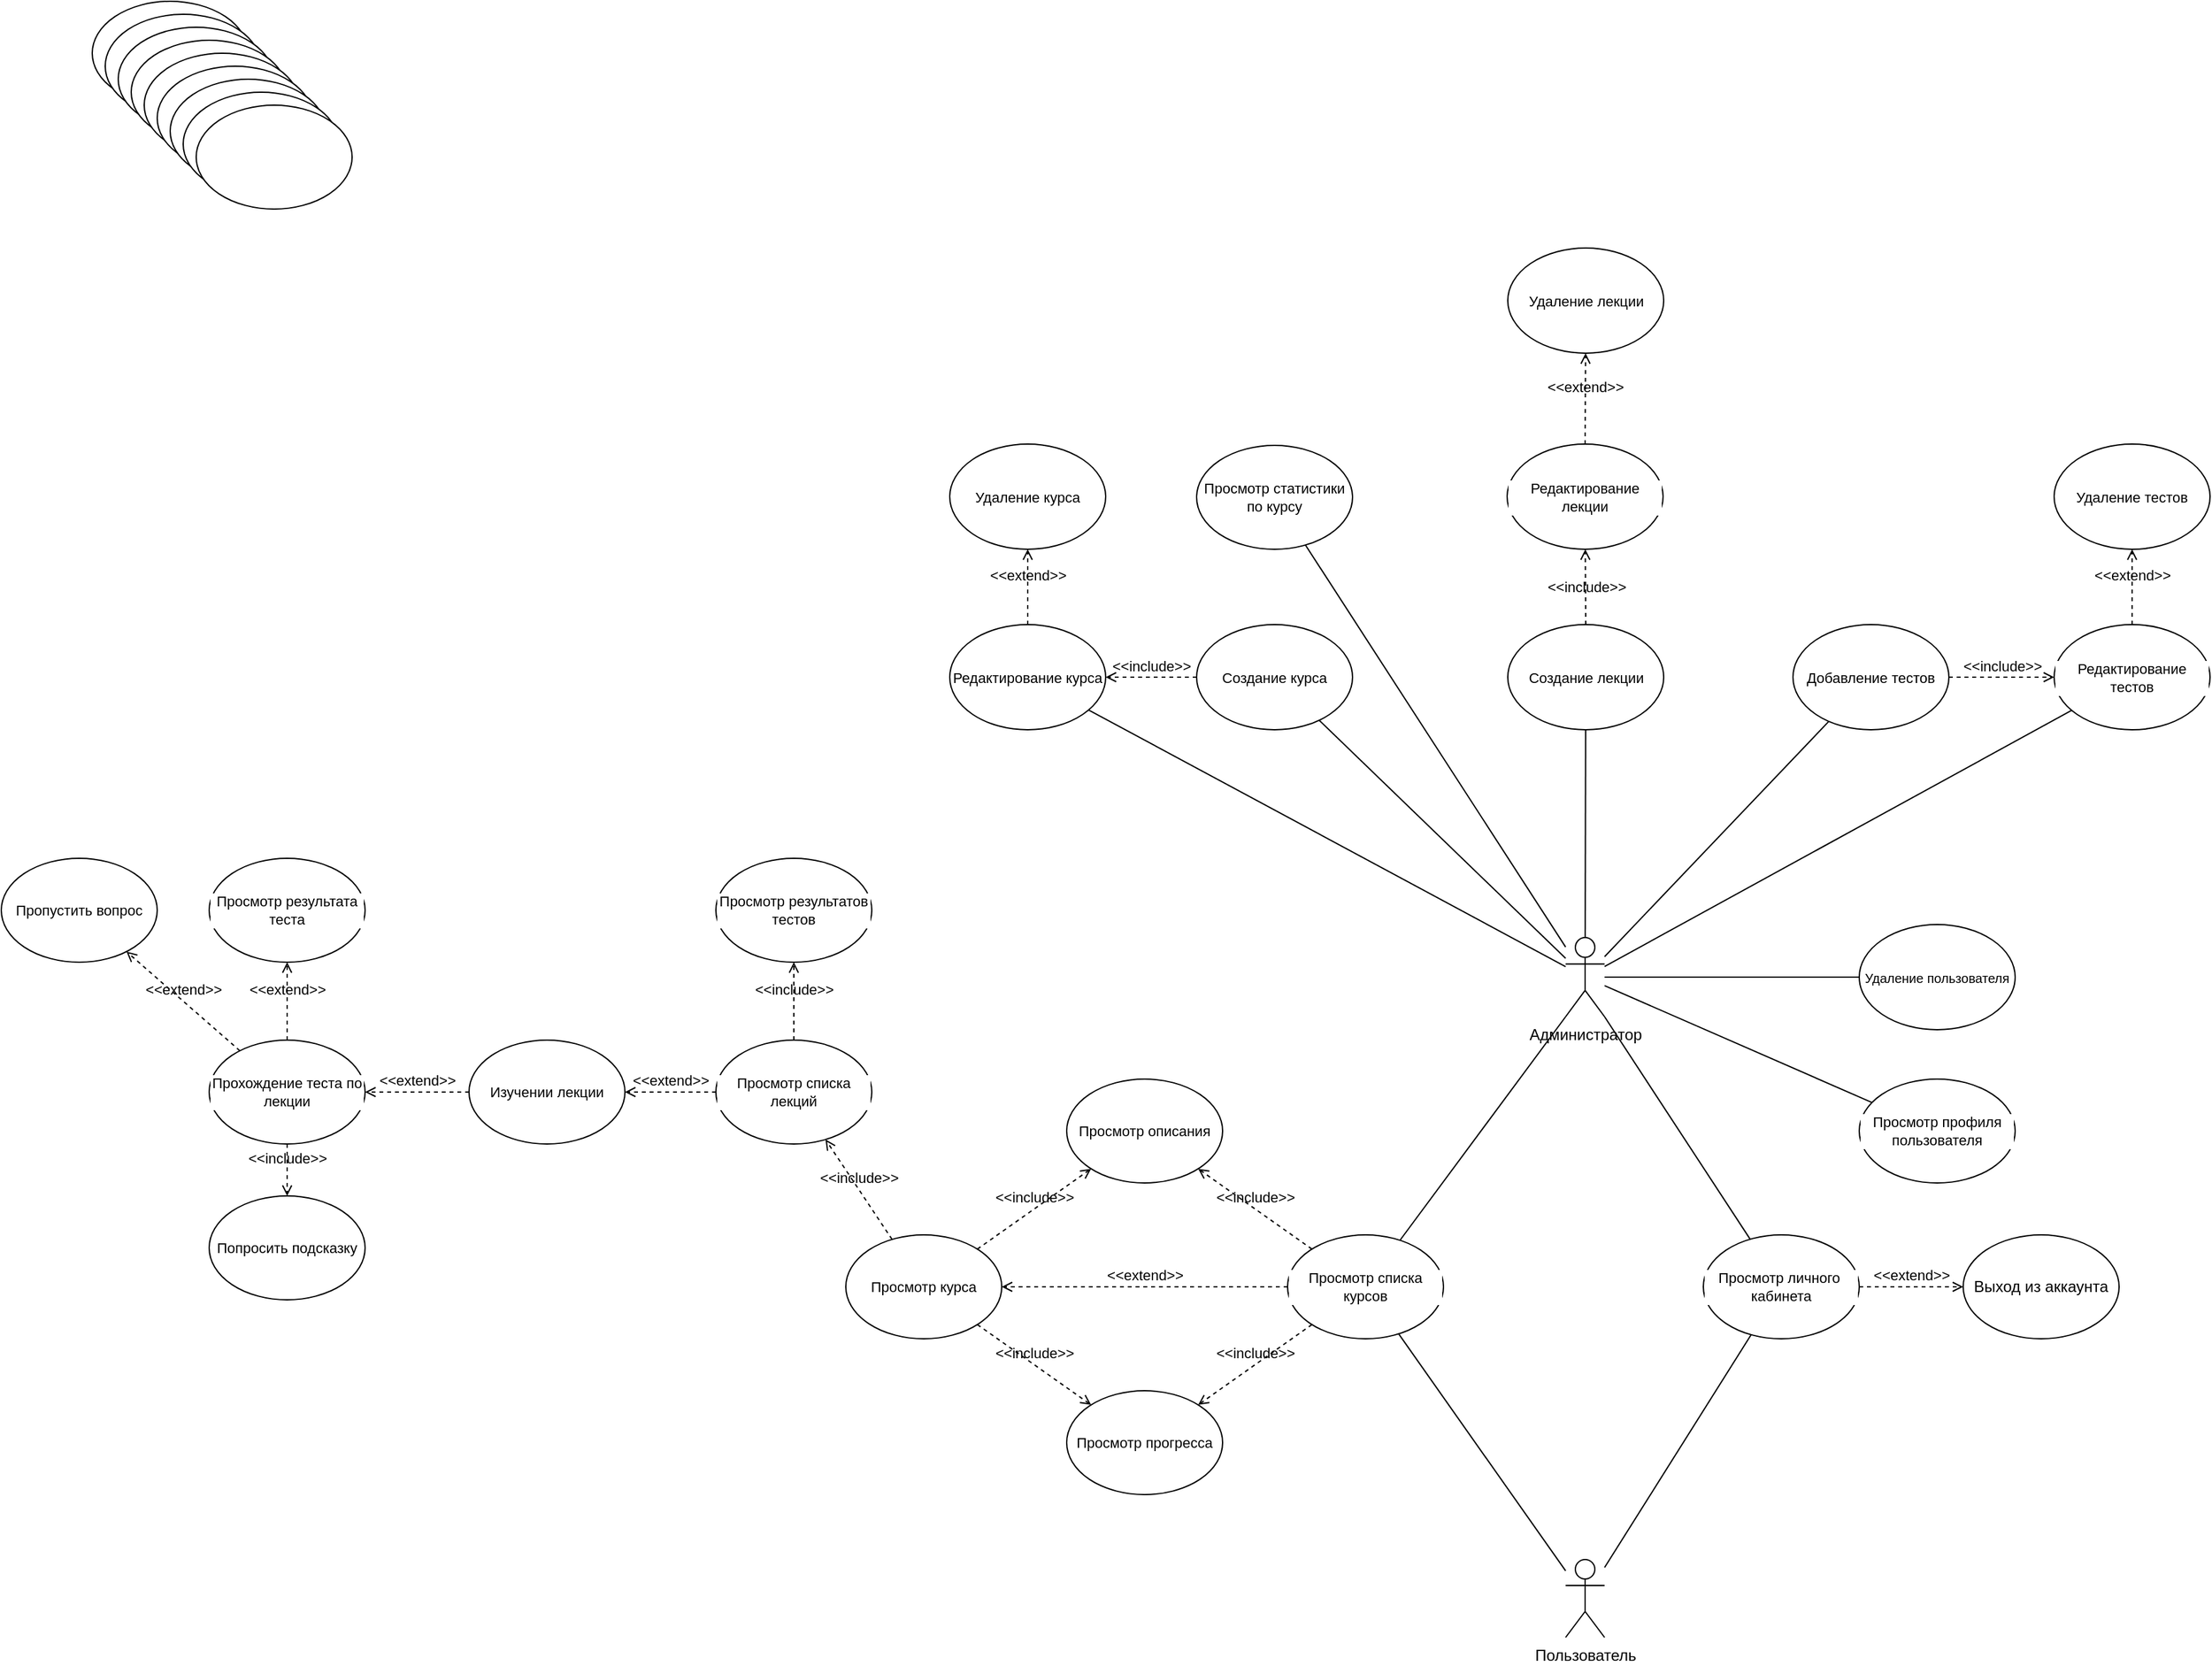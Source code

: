 <mxfile version="23.1.5" type="device">
  <diagram name="Страница — 1" id="oo3S-sgpGOCewUvXiICc">
    <mxGraphModel dx="2395" dy="1503" grid="1" gridSize="10" guides="1" tooltips="1" connect="1" arrows="1" fold="1" page="0" pageScale="1" pageWidth="827" pageHeight="1169" math="0" shadow="0">
      <root>
        <mxCell id="0" />
        <mxCell id="1" parent="0" />
        <mxCell id="9d_VNe_IfC9V1MOEfFam-3" value="&amp;lt;&amp;lt;include&amp;gt;&amp;gt;" style="html=1;verticalAlign=bottom;labelBackgroundColor=none;endArrow=open;endFill=0;dashed=1;rounded=0;" edge="1" parent="1" source="9d_VNe_IfC9V1MOEfFam-40" target="9d_VNe_IfC9V1MOEfFam-38">
          <mxGeometry width="160" relative="1" as="geometry">
            <mxPoint x="-90" y="720" as="sourcePoint" />
            <mxPoint x="70" y="720" as="targetPoint" />
          </mxGeometry>
        </mxCell>
        <mxCell id="9d_VNe_IfC9V1MOEfFam-16" style="edgeStyle=none;rounded=0;orthogonalLoop=1;jettySize=auto;html=1;strokeColor=default;align=center;verticalAlign=middle;fontFamily=Helvetica;fontSize=11;fontColor=default;labelBackgroundColor=default;endArrow=none;endFill=0;" edge="1" parent="1" source="9d_VNe_IfC9V1MOEfFam-12" target="9d_VNe_IfC9V1MOEfFam-31">
          <mxGeometry relative="1" as="geometry">
            <mxPoint x="248.524" y="407.35" as="targetPoint" />
          </mxGeometry>
        </mxCell>
        <mxCell id="9d_VNe_IfC9V1MOEfFam-43" style="edgeStyle=none;rounded=0;orthogonalLoop=1;jettySize=auto;html=1;strokeColor=default;align=center;verticalAlign=middle;fontFamily=Helvetica;fontSize=11;fontColor=default;labelBackgroundColor=default;endArrow=none;endFill=0;" edge="1" parent="1" source="9d_VNe_IfC9V1MOEfFam-12" target="9d_VNe_IfC9V1MOEfFam-41">
          <mxGeometry relative="1" as="geometry" />
        </mxCell>
        <mxCell id="9d_VNe_IfC9V1MOEfFam-12" value="Пользователь" style="shape=umlActor;verticalLabelPosition=bottom;verticalAlign=top;html=1;outlineConnect=0;" vertex="1" parent="1">
          <mxGeometry x="144" y="570" width="30" height="60" as="geometry" />
        </mxCell>
        <mxCell id="9d_VNe_IfC9V1MOEfFam-17" style="edgeStyle=none;rounded=0;orthogonalLoop=1;jettySize=auto;html=1;strokeColor=default;align=center;verticalAlign=middle;fontFamily=Helvetica;fontSize=11;fontColor=default;labelBackgroundColor=default;endArrow=none;endFill=0;exitX=1;exitY=1;exitDx=0;exitDy=0;exitPerimeter=0;" edge="1" parent="1" source="9d_VNe_IfC9V1MOEfFam-14" target="9d_VNe_IfC9V1MOEfFam-31">
          <mxGeometry relative="1" as="geometry">
            <mxPoint x="150" y="130" as="sourcePoint" />
            <mxPoint x="251.845" y="331.875" as="targetPoint" />
          </mxGeometry>
        </mxCell>
        <mxCell id="9d_VNe_IfC9V1MOEfFam-42" style="edgeStyle=none;rounded=0;orthogonalLoop=1;jettySize=auto;html=1;strokeColor=default;align=center;verticalAlign=middle;fontFamily=Helvetica;fontSize=11;fontColor=default;labelBackgroundColor=default;endArrow=none;endFill=0;exitX=0;exitY=1;exitDx=0;exitDy=0;exitPerimeter=0;" edge="1" parent="1" source="9d_VNe_IfC9V1MOEfFam-14" target="9d_VNe_IfC9V1MOEfFam-41">
          <mxGeometry relative="1" as="geometry" />
        </mxCell>
        <mxCell id="9d_VNe_IfC9V1MOEfFam-76" style="edgeStyle=none;rounded=0;orthogonalLoop=1;jettySize=auto;html=1;strokeColor=default;align=center;verticalAlign=middle;fontFamily=Helvetica;fontSize=11;fontColor=default;labelBackgroundColor=default;endArrow=none;endFill=0;" edge="1" parent="1" source="9d_VNe_IfC9V1MOEfFam-14" target="9d_VNe_IfC9V1MOEfFam-29">
          <mxGeometry relative="1" as="geometry" />
        </mxCell>
        <mxCell id="9d_VNe_IfC9V1MOEfFam-77" style="edgeStyle=none;rounded=0;orthogonalLoop=1;jettySize=auto;html=1;strokeColor=default;align=center;verticalAlign=middle;fontFamily=Helvetica;fontSize=11;fontColor=default;labelBackgroundColor=default;endArrow=none;endFill=0;" edge="1" parent="1" source="9d_VNe_IfC9V1MOEfFam-14" target="9d_VNe_IfC9V1MOEfFam-28">
          <mxGeometry relative="1" as="geometry" />
        </mxCell>
        <mxCell id="9d_VNe_IfC9V1MOEfFam-81" style="edgeStyle=none;rounded=0;orthogonalLoop=1;jettySize=auto;html=1;strokeColor=default;align=center;verticalAlign=middle;fontFamily=Helvetica;fontSize=11;fontColor=default;labelBackgroundColor=default;endArrow=none;endFill=0;" edge="1" parent="1" source="9d_VNe_IfC9V1MOEfFam-14" target="9d_VNe_IfC9V1MOEfFam-23">
          <mxGeometry relative="1" as="geometry" />
        </mxCell>
        <mxCell id="9d_VNe_IfC9V1MOEfFam-83" style="edgeStyle=none;rounded=0;orthogonalLoop=1;jettySize=auto;html=1;strokeColor=default;align=center;verticalAlign=middle;fontFamily=Helvetica;fontSize=11;fontColor=default;labelBackgroundColor=default;endArrow=none;endFill=0;" edge="1" parent="1" source="9d_VNe_IfC9V1MOEfFam-14" target="9d_VNe_IfC9V1MOEfFam-22">
          <mxGeometry relative="1" as="geometry" />
        </mxCell>
        <mxCell id="9d_VNe_IfC9V1MOEfFam-85" style="edgeStyle=none;rounded=0;orthogonalLoop=1;jettySize=auto;html=1;strokeColor=default;align=center;verticalAlign=middle;fontFamily=Helvetica;fontSize=11;fontColor=default;labelBackgroundColor=default;endArrow=none;endFill=0;" edge="1" parent="1" source="9d_VNe_IfC9V1MOEfFam-14" target="9d_VNe_IfC9V1MOEfFam-26">
          <mxGeometry relative="1" as="geometry" />
        </mxCell>
        <mxCell id="9d_VNe_IfC9V1MOEfFam-98" style="edgeStyle=none;rounded=0;orthogonalLoop=1;jettySize=auto;html=1;strokeColor=default;align=center;verticalAlign=middle;fontFamily=Helvetica;fontSize=11;fontColor=default;labelBackgroundColor=default;endArrow=none;endFill=0;" edge="1" parent="1" source="9d_VNe_IfC9V1MOEfFam-14" target="9d_VNe_IfC9V1MOEfFam-97">
          <mxGeometry relative="1" as="geometry" />
        </mxCell>
        <mxCell id="9d_VNe_IfC9V1MOEfFam-14" value="Администратор" style="shape=umlActor;verticalLabelPosition=bottom;verticalAlign=top;html=1;outlineConnect=0;" vertex="1" parent="1">
          <mxGeometry x="144" y="91" width="30" height="61" as="geometry" />
        </mxCell>
        <mxCell id="9d_VNe_IfC9V1MOEfFam-18" value="Выход из аккаунта" style="ellipse;whiteSpace=wrap;html=1;" vertex="1" parent="1">
          <mxGeometry x="450" y="320" width="120" height="80" as="geometry" />
        </mxCell>
        <mxCell id="9d_VNe_IfC9V1MOEfFam-19" value="&amp;lt;&amp;lt;extend&amp;gt;&amp;gt;" style="html=1;verticalAlign=bottom;labelBackgroundColor=none;endArrow=open;endFill=0;dashed=1;rounded=0;" edge="1" parent="1" source="9d_VNe_IfC9V1MOEfFam-31" target="9d_VNe_IfC9V1MOEfFam-18">
          <mxGeometry width="160" relative="1" as="geometry">
            <mxPoint x="301.889" y="403.883" as="sourcePoint" />
            <mxPoint x="80" y="790" as="targetPoint" />
          </mxGeometry>
        </mxCell>
        <mxCell id="9d_VNe_IfC9V1MOEfFam-20" value="" style="ellipse;whiteSpace=wrap;html=1;fontFamily=Helvetica;fontSize=11;fontColor=default;labelBackgroundColor=default;" vertex="1" parent="1">
          <mxGeometry x="-990" y="-630" width="120" height="80" as="geometry" />
        </mxCell>
        <mxCell id="9d_VNe_IfC9V1MOEfFam-21" value="Удаление тестов" style="ellipse;whiteSpace=wrap;html=1;fontFamily=Helvetica;fontSize=11;fontColor=default;labelBackgroundColor=default;" vertex="1" parent="1">
          <mxGeometry x="520" y="-289" width="120" height="81" as="geometry" />
        </mxCell>
        <mxCell id="9d_VNe_IfC9V1MOEfFam-22" value="Редактирование тестов" style="ellipse;whiteSpace=wrap;html=1;fontFamily=Helvetica;fontSize=11;fontColor=default;labelBackgroundColor=default;" vertex="1" parent="1">
          <mxGeometry x="520" y="-150" width="120" height="81" as="geometry" />
        </mxCell>
        <mxCell id="9d_VNe_IfC9V1MOEfFam-23" value="Добавление тестов" style="ellipse;whiteSpace=wrap;html=1;fontFamily=Helvetica;fontSize=11;fontColor=default;labelBackgroundColor=default;" vertex="1" parent="1">
          <mxGeometry x="319" y="-150" width="120" height="81" as="geometry" />
        </mxCell>
        <mxCell id="9d_VNe_IfC9V1MOEfFam-24" value="Редактирование лекции" style="ellipse;whiteSpace=wrap;html=1;fontFamily=Helvetica;fontSize=11;fontColor=default;labelBackgroundColor=default;" vertex="1" parent="1">
          <mxGeometry x="99" y="-289" width="120" height="81" as="geometry" />
        </mxCell>
        <mxCell id="9d_VNe_IfC9V1MOEfFam-25" value="Удаление лекции" style="ellipse;whiteSpace=wrap;html=1;fontFamily=Helvetica;fontSize=11;fontColor=default;labelBackgroundColor=default;" vertex="1" parent="1">
          <mxGeometry x="99.5" y="-440" width="120" height="81" as="geometry" />
        </mxCell>
        <mxCell id="9d_VNe_IfC9V1MOEfFam-26" value="Создание лекции" style="ellipse;whiteSpace=wrap;html=1;fontFamily=Helvetica;fontSize=11;fontColor=default;labelBackgroundColor=default;" vertex="1" parent="1">
          <mxGeometry x="99.5" y="-150" width="120" height="81" as="geometry" />
        </mxCell>
        <mxCell id="9d_VNe_IfC9V1MOEfFam-27" value="Удаление курса" style="ellipse;whiteSpace=wrap;html=1;fontFamily=Helvetica;fontSize=11;fontColor=default;labelBackgroundColor=default;" vertex="1" parent="1">
          <mxGeometry x="-330" y="-289" width="120" height="81" as="geometry" />
        </mxCell>
        <mxCell id="9d_VNe_IfC9V1MOEfFam-28" value="Редактирование курса" style="ellipse;whiteSpace=wrap;html=1;fontFamily=Helvetica;fontSize=11;fontColor=default;labelBackgroundColor=default;" vertex="1" parent="1">
          <mxGeometry x="-330" y="-150" width="120" height="81" as="geometry" />
        </mxCell>
        <mxCell id="9d_VNe_IfC9V1MOEfFam-29" value="Создание курса" style="ellipse;whiteSpace=wrap;html=1;fontFamily=Helvetica;fontSize=11;fontColor=default;labelBackgroundColor=default;" vertex="1" parent="1">
          <mxGeometry x="-140" y="-150" width="120" height="81" as="geometry" />
        </mxCell>
        <mxCell id="9d_VNe_IfC9V1MOEfFam-30" value="Пропустить вопрос" style="ellipse;whiteSpace=wrap;html=1;fontFamily=Helvetica;fontSize=11;fontColor=default;labelBackgroundColor=default;" vertex="1" parent="1">
          <mxGeometry x="-1060" y="30" width="120" height="80" as="geometry" />
        </mxCell>
        <mxCell id="9d_VNe_IfC9V1MOEfFam-31" value="Просмотр личного&amp;nbsp; кабинета" style="ellipse;whiteSpace=wrap;html=1;fontFamily=Helvetica;fontSize=11;fontColor=default;labelBackgroundColor=default;" vertex="1" parent="1">
          <mxGeometry x="250" y="320" width="120" height="80" as="geometry" />
        </mxCell>
        <mxCell id="9d_VNe_IfC9V1MOEfFam-32" value="Просмотр результата теста" style="ellipse;whiteSpace=wrap;html=1;fontFamily=Helvetica;fontSize=11;fontColor=default;labelBackgroundColor=default;" vertex="1" parent="1">
          <mxGeometry x="-900" y="30" width="120" height="80" as="geometry" />
        </mxCell>
        <mxCell id="9d_VNe_IfC9V1MOEfFam-33" value="Попросить подсказку" style="ellipse;whiteSpace=wrap;html=1;fontFamily=Helvetica;fontSize=11;fontColor=default;labelBackgroundColor=default;" vertex="1" parent="1">
          <mxGeometry x="-900" y="290" width="120" height="80" as="geometry" />
        </mxCell>
        <mxCell id="9d_VNe_IfC9V1MOEfFam-34" value="Просмотр результатов тестов" style="ellipse;whiteSpace=wrap;html=1;fontFamily=Helvetica;fontSize=11;fontColor=default;labelBackgroundColor=default;" vertex="1" parent="1">
          <mxGeometry x="-510" y="30" width="120" height="80" as="geometry" />
        </mxCell>
        <mxCell id="9d_VNe_IfC9V1MOEfFam-35" value="Прохождение теста по лекции" style="ellipse;whiteSpace=wrap;html=1;fontFamily=Helvetica;fontSize=11;fontColor=default;labelBackgroundColor=default;" vertex="1" parent="1">
          <mxGeometry x="-900" y="170" width="120" height="80" as="geometry" />
        </mxCell>
        <mxCell id="9d_VNe_IfC9V1MOEfFam-36" value="Просмотр прогресса" style="ellipse;whiteSpace=wrap;html=1;fontFamily=Helvetica;fontSize=11;fontColor=default;labelBackgroundColor=default;" vertex="1" parent="1">
          <mxGeometry x="-240" y="440" width="120" height="80" as="geometry" />
        </mxCell>
        <mxCell id="9d_VNe_IfC9V1MOEfFam-37" value="Просмотр описания" style="ellipse;whiteSpace=wrap;html=1;fontFamily=Helvetica;fontSize=11;fontColor=default;labelBackgroundColor=default;" vertex="1" parent="1">
          <mxGeometry x="-240" y="200" width="120" height="80" as="geometry" />
        </mxCell>
        <mxCell id="9d_VNe_IfC9V1MOEfFam-38" value="Просмотр списка лекций" style="ellipse;whiteSpace=wrap;html=1;fontFamily=Helvetica;fontSize=11;fontColor=default;labelBackgroundColor=default;" vertex="1" parent="1">
          <mxGeometry x="-510" y="170" width="120" height="80" as="geometry" />
        </mxCell>
        <mxCell id="9d_VNe_IfC9V1MOEfFam-39" value="Изучении лекции" style="ellipse;whiteSpace=wrap;html=1;fontFamily=Helvetica;fontSize=11;fontColor=default;labelBackgroundColor=default;" vertex="1" parent="1">
          <mxGeometry x="-700" y="170" width="120" height="80" as="geometry" />
        </mxCell>
        <mxCell id="9d_VNe_IfC9V1MOEfFam-40" value="Просмотр курса" style="ellipse;whiteSpace=wrap;html=1;fontFamily=Helvetica;fontSize=11;fontColor=default;labelBackgroundColor=default;" vertex="1" parent="1">
          <mxGeometry x="-410" y="320" width="120" height="80" as="geometry" />
        </mxCell>
        <mxCell id="9d_VNe_IfC9V1MOEfFam-41" value="Просмотр списка курсов" style="ellipse;whiteSpace=wrap;html=1;fontFamily=Helvetica;fontSize=11;fontColor=default;labelBackgroundColor=default;" vertex="1" parent="1">
          <mxGeometry x="-70" y="320" width="120" height="80" as="geometry" />
        </mxCell>
        <mxCell id="9d_VNe_IfC9V1MOEfFam-46" value="&amp;lt;&amp;lt;extend&amp;gt;&amp;gt;" style="html=1;verticalAlign=bottom;labelBackgroundColor=none;endArrow=open;endFill=0;dashed=1;rounded=0;strokeColor=default;align=center;fontFamily=Helvetica;fontSize=11;fontColor=default;entryX=1;entryY=0.5;entryDx=0;entryDy=0;" edge="1" parent="1" source="9d_VNe_IfC9V1MOEfFam-41" target="9d_VNe_IfC9V1MOEfFam-40">
          <mxGeometry width="160" relative="1" as="geometry">
            <mxPoint x="-350" y="410" as="sourcePoint" />
            <mxPoint x="-190" y="410" as="targetPoint" />
          </mxGeometry>
        </mxCell>
        <mxCell id="9d_VNe_IfC9V1MOEfFam-48" value="&amp;lt;&amp;lt;extend&amp;gt;&amp;gt;" style="html=1;verticalAlign=bottom;labelBackgroundColor=none;endArrow=open;endFill=0;dashed=1;rounded=0;strokeColor=default;align=center;fontFamily=Helvetica;fontSize=11;fontColor=default;" edge="1" parent="1" source="9d_VNe_IfC9V1MOEfFam-38" target="9d_VNe_IfC9V1MOEfFam-39">
          <mxGeometry width="160" relative="1" as="geometry">
            <mxPoint x="-150" y="50" as="sourcePoint" />
            <mxPoint x="-320" y="50" as="targetPoint" />
          </mxGeometry>
        </mxCell>
        <mxCell id="9d_VNe_IfC9V1MOEfFam-52" value="&amp;lt;&amp;lt;extend&amp;gt;&amp;gt;" style="html=1;verticalAlign=bottom;labelBackgroundColor=none;endArrow=open;endFill=0;dashed=1;rounded=0;strokeColor=default;align=center;fontFamily=Helvetica;fontSize=11;fontColor=default;" edge="1" parent="1" source="9d_VNe_IfC9V1MOEfFam-39" target="9d_VNe_IfC9V1MOEfFam-35">
          <mxGeometry width="160" relative="1" as="geometry">
            <mxPoint x="-280" y="510" as="sourcePoint" />
            <mxPoint x="-120" y="510" as="targetPoint" />
          </mxGeometry>
        </mxCell>
        <mxCell id="9d_VNe_IfC9V1MOEfFam-53" value="&amp;lt;&amp;lt;include&amp;gt;&amp;gt;" style="html=1;verticalAlign=bottom;labelBackgroundColor=none;endArrow=open;endFill=0;dashed=1;rounded=0;strokeColor=default;align=center;fontFamily=Helvetica;fontSize=11;fontColor=default;" edge="1" parent="1" source="9d_VNe_IfC9V1MOEfFam-41" target="9d_VNe_IfC9V1MOEfFam-37">
          <mxGeometry width="160" relative="1" as="geometry">
            <mxPoint x="-350" y="760" as="sourcePoint" />
            <mxPoint x="-190" y="760" as="targetPoint" />
          </mxGeometry>
        </mxCell>
        <mxCell id="9d_VNe_IfC9V1MOEfFam-54" value="&amp;lt;&amp;lt;include&amp;gt;&amp;gt;" style="html=1;verticalAlign=bottom;labelBackgroundColor=none;endArrow=open;endFill=0;dashed=1;rounded=0;strokeColor=default;align=center;fontFamily=Helvetica;fontSize=11;fontColor=default;" edge="1" parent="1" source="9d_VNe_IfC9V1MOEfFam-41" target="9d_VNe_IfC9V1MOEfFam-36">
          <mxGeometry width="160" relative="1" as="geometry">
            <mxPoint x="-213" y="399" as="sourcePoint" />
            <mxPoint x="-237" y="471" as="targetPoint" />
          </mxGeometry>
        </mxCell>
        <mxCell id="9d_VNe_IfC9V1MOEfFam-55" value="&amp;lt;&amp;lt;include&amp;gt;&amp;gt;" style="html=1;verticalAlign=bottom;labelBackgroundColor=none;endArrow=open;endFill=0;dashed=1;rounded=0;strokeColor=default;align=center;fontFamily=Helvetica;fontSize=11;fontColor=default;" edge="1" parent="1" source="9d_VNe_IfC9V1MOEfFam-40" target="9d_VNe_IfC9V1MOEfFam-36">
          <mxGeometry width="160" relative="1" as="geometry">
            <mxPoint x="-243" y="388" as="sourcePoint" />
            <mxPoint x="-357" y="462" as="targetPoint" />
          </mxGeometry>
        </mxCell>
        <mxCell id="9d_VNe_IfC9V1MOEfFam-59" value="&amp;lt;&amp;lt;include&amp;gt;&amp;gt;" style="html=1;verticalAlign=bottom;labelBackgroundColor=none;endArrow=open;endFill=0;dashed=1;rounded=0;strokeColor=default;align=center;fontFamily=Helvetica;fontSize=11;fontColor=default;" edge="1" parent="1" source="9d_VNe_IfC9V1MOEfFam-40" target="9d_VNe_IfC9V1MOEfFam-37">
          <mxGeometry width="160" relative="1" as="geometry">
            <mxPoint x="-370" y="690" as="sourcePoint" />
            <mxPoint x="-210" y="690" as="targetPoint" />
          </mxGeometry>
        </mxCell>
        <mxCell id="9d_VNe_IfC9V1MOEfFam-65" value="&amp;lt;&amp;lt;include&amp;gt;&amp;gt;" style="html=1;verticalAlign=bottom;labelBackgroundColor=none;endArrow=open;endFill=0;dashed=1;rounded=0;strokeColor=default;align=center;fontFamily=Helvetica;fontSize=11;fontColor=default;" edge="1" parent="1" source="9d_VNe_IfC9V1MOEfFam-38" target="9d_VNe_IfC9V1MOEfFam-34">
          <mxGeometry x="-0.003" width="160" relative="1" as="geometry">
            <mxPoint x="-620" y="310" as="sourcePoint" />
            <mxPoint x="-460" y="310" as="targetPoint" />
            <mxPoint as="offset" />
          </mxGeometry>
        </mxCell>
        <mxCell id="9d_VNe_IfC9V1MOEfFam-66" value="&amp;lt;&amp;lt;extend&amp;gt;&amp;gt;" style="html=1;verticalAlign=bottom;labelBackgroundColor=none;endArrow=open;endFill=0;dashed=1;rounded=0;strokeColor=default;align=center;fontFamily=Helvetica;fontSize=11;fontColor=default;" edge="1" parent="1" source="9d_VNe_IfC9V1MOEfFam-35" target="9d_VNe_IfC9V1MOEfFam-32">
          <mxGeometry width="160" relative="1" as="geometry">
            <mxPoint x="-860" y="360" as="sourcePoint" />
            <mxPoint x="-700" y="360" as="targetPoint" />
          </mxGeometry>
        </mxCell>
        <mxCell id="9d_VNe_IfC9V1MOEfFam-67" value="&amp;lt;&amp;lt;include&amp;gt;&amp;gt;" style="html=1;verticalAlign=bottom;labelBackgroundColor=none;endArrow=open;endFill=0;dashed=1;rounded=0;strokeColor=default;align=center;fontFamily=Helvetica;fontSize=11;fontColor=default;" edge="1" parent="1" source="9d_VNe_IfC9V1MOEfFam-35" target="9d_VNe_IfC9V1MOEfFam-33">
          <mxGeometry width="160" relative="1" as="geometry">
            <mxPoint x="-1180" y="400" as="sourcePoint" />
            <mxPoint x="-1020" y="400" as="targetPoint" />
          </mxGeometry>
        </mxCell>
        <mxCell id="9d_VNe_IfC9V1MOEfFam-68" value="&amp;lt;&amp;lt;extend&amp;gt;&amp;gt;" style="html=1;verticalAlign=bottom;labelBackgroundColor=none;endArrow=open;endFill=0;dashed=1;rounded=0;strokeColor=default;align=center;fontFamily=Helvetica;fontSize=11;fontColor=default;" edge="1" parent="1" source="9d_VNe_IfC9V1MOEfFam-35" target="9d_VNe_IfC9V1MOEfFam-30">
          <mxGeometry width="160" relative="1" as="geometry">
            <mxPoint x="-1160" y="400" as="sourcePoint" />
            <mxPoint x="-1000" y="400" as="targetPoint" />
          </mxGeometry>
        </mxCell>
        <mxCell id="9d_VNe_IfC9V1MOEfFam-78" value="&amp;lt;&amp;lt;include&amp;gt;&amp;gt;" style="html=1;verticalAlign=bottom;labelBackgroundColor=none;endArrow=open;endFill=0;dashed=1;rounded=0;strokeColor=default;align=center;fontFamily=Helvetica;fontSize=11;fontColor=default;" edge="1" parent="1" source="9d_VNe_IfC9V1MOEfFam-29" target="9d_VNe_IfC9V1MOEfFam-28">
          <mxGeometry width="160" relative="1" as="geometry">
            <mxPoint x="-361" y="20" as="sourcePoint" />
            <mxPoint x="-201" y="20" as="targetPoint" />
          </mxGeometry>
        </mxCell>
        <mxCell id="9d_VNe_IfC9V1MOEfFam-86" value="&amp;lt;&amp;lt;include&amp;gt;&amp;gt;" style="html=1;verticalAlign=bottom;labelBackgroundColor=none;endArrow=open;endFill=0;dashed=1;rounded=0;strokeColor=default;align=center;fontFamily=Helvetica;fontSize=11;fontColor=default;" edge="1" parent="1" source="9d_VNe_IfC9V1MOEfFam-23" target="9d_VNe_IfC9V1MOEfFam-22">
          <mxGeometry width="160" relative="1" as="geometry">
            <mxPoint x="179" y="72" as="sourcePoint" />
            <mxPoint x="339" y="72" as="targetPoint" />
          </mxGeometry>
        </mxCell>
        <mxCell id="9d_VNe_IfC9V1MOEfFam-87" value="&amp;lt;&amp;lt;include&amp;gt;&amp;gt;" style="html=1;verticalAlign=bottom;labelBackgroundColor=none;endArrow=open;endFill=0;dashed=1;rounded=0;strokeColor=default;align=center;fontFamily=Helvetica;fontSize=11;fontColor=default;" edge="1" parent="1" source="9d_VNe_IfC9V1MOEfFam-26" target="9d_VNe_IfC9V1MOEfFam-24">
          <mxGeometry x="-0.322" y="-1" width="160" relative="1" as="geometry">
            <mxPoint x="388.5" y="312" as="sourcePoint" />
            <mxPoint x="548.5" y="312" as="targetPoint" />
            <mxPoint as="offset" />
          </mxGeometry>
        </mxCell>
        <mxCell id="9d_VNe_IfC9V1MOEfFam-88" value="" style="ellipse;whiteSpace=wrap;html=1;fontFamily=Helvetica;fontSize=11;fontColor=default;labelBackgroundColor=default;" vertex="1" parent="1">
          <mxGeometry x="-980" y="-620" width="120" height="80" as="geometry" />
        </mxCell>
        <mxCell id="9d_VNe_IfC9V1MOEfFam-89" value="" style="ellipse;whiteSpace=wrap;html=1;fontFamily=Helvetica;fontSize=11;fontColor=default;labelBackgroundColor=default;" vertex="1" parent="1">
          <mxGeometry x="-970" y="-610" width="120" height="80" as="geometry" />
        </mxCell>
        <mxCell id="9d_VNe_IfC9V1MOEfFam-90" value="" style="ellipse;whiteSpace=wrap;html=1;fontFamily=Helvetica;fontSize=11;fontColor=default;labelBackgroundColor=default;" vertex="1" parent="1">
          <mxGeometry x="-960" y="-600" width="120" height="80" as="geometry" />
        </mxCell>
        <mxCell id="9d_VNe_IfC9V1MOEfFam-91" value="" style="ellipse;whiteSpace=wrap;html=1;fontFamily=Helvetica;fontSize=11;fontColor=default;labelBackgroundColor=default;" vertex="1" parent="1">
          <mxGeometry x="-950" y="-590" width="120" height="80" as="geometry" />
        </mxCell>
        <mxCell id="9d_VNe_IfC9V1MOEfFam-92" value="" style="ellipse;whiteSpace=wrap;html=1;fontFamily=Helvetica;fontSize=11;fontColor=default;labelBackgroundColor=default;" vertex="1" parent="1">
          <mxGeometry x="-940" y="-580" width="120" height="80" as="geometry" />
        </mxCell>
        <mxCell id="9d_VNe_IfC9V1MOEfFam-93" value="" style="ellipse;whiteSpace=wrap;html=1;fontFamily=Helvetica;fontSize=11;fontColor=default;labelBackgroundColor=default;" vertex="1" parent="1">
          <mxGeometry x="-930" y="-570" width="120" height="80" as="geometry" />
        </mxCell>
        <mxCell id="9d_VNe_IfC9V1MOEfFam-94" value="" style="ellipse;whiteSpace=wrap;html=1;fontFamily=Helvetica;fontSize=11;fontColor=default;labelBackgroundColor=default;" vertex="1" parent="1">
          <mxGeometry x="-920" y="-560" width="120" height="80" as="geometry" />
        </mxCell>
        <mxCell id="9d_VNe_IfC9V1MOEfFam-95" value="" style="ellipse;whiteSpace=wrap;html=1;fontFamily=Helvetica;fontSize=11;fontColor=default;labelBackgroundColor=default;" vertex="1" parent="1">
          <mxGeometry x="-910" y="-550" width="120" height="80" as="geometry" />
        </mxCell>
        <mxCell id="9d_VNe_IfC9V1MOEfFam-96" value="Просмотр статистики&lt;br&gt;по курсу" style="ellipse;whiteSpace=wrap;html=1;fontFamily=Helvetica;fontSize=11;fontColor=default;labelBackgroundColor=default;" vertex="1" parent="1">
          <mxGeometry x="-140" y="-288" width="120" height="80" as="geometry" />
        </mxCell>
        <mxCell id="9d_VNe_IfC9V1MOEfFam-97" value="&lt;font style=&quot;font-size: 10px;&quot;&gt;Удаление пользователя&lt;/font&gt;" style="ellipse;whiteSpace=wrap;html=1;fontFamily=Helvetica;fontSize=11;fontColor=default;labelBackgroundColor=default;" vertex="1" parent="1">
          <mxGeometry x="370" y="81" width="120" height="81" as="geometry" />
        </mxCell>
        <mxCell id="9d_VNe_IfC9V1MOEfFam-100" value="&amp;lt;&amp;lt;extend&amp;gt;&amp;gt;" style="html=1;verticalAlign=bottom;labelBackgroundColor=none;endArrow=open;endFill=0;dashed=1;rounded=0;strokeColor=default;align=center;fontFamily=Helvetica;fontSize=11;fontColor=default;" edge="1" parent="1" source="9d_VNe_IfC9V1MOEfFam-28" target="9d_VNe_IfC9V1MOEfFam-27">
          <mxGeometry width="160" relative="1" as="geometry">
            <mxPoint x="-330" y="120" as="sourcePoint" />
            <mxPoint x="-170" y="120" as="targetPoint" />
          </mxGeometry>
        </mxCell>
        <mxCell id="9d_VNe_IfC9V1MOEfFam-101" value="&amp;lt;&amp;lt;extend&amp;gt;&amp;gt;" style="html=1;verticalAlign=bottom;labelBackgroundColor=none;endArrow=open;endFill=0;dashed=1;rounded=0;strokeColor=default;align=center;fontFamily=Helvetica;fontSize=11;fontColor=default;" edge="1" parent="1" source="9d_VNe_IfC9V1MOEfFam-22" target="9d_VNe_IfC9V1MOEfFam-21">
          <mxGeometry width="160" relative="1" as="geometry">
            <mxPoint x="520" y="125.5" as="sourcePoint" />
            <mxPoint x="680" y="125.5" as="targetPoint" />
          </mxGeometry>
        </mxCell>
        <mxCell id="9d_VNe_IfC9V1MOEfFam-102" value="&amp;lt;&amp;lt;extend&amp;gt;&amp;gt;" style="html=1;verticalAlign=bottom;labelBackgroundColor=none;endArrow=open;endFill=0;dashed=1;rounded=0;strokeColor=default;align=center;fontFamily=Helvetica;fontSize=11;fontColor=default;" edge="1" parent="1" source="9d_VNe_IfC9V1MOEfFam-24" target="9d_VNe_IfC9V1MOEfFam-25">
          <mxGeometry width="160" relative="1" as="geometry">
            <mxPoint x="189.5" y="-40" as="sourcePoint" />
            <mxPoint x="349.5" y="-40" as="targetPoint" />
          </mxGeometry>
        </mxCell>
        <mxCell id="9d_VNe_IfC9V1MOEfFam-104" value="Просмотр профиля пользователя" style="ellipse;whiteSpace=wrap;html=1;fontFamily=Helvetica;fontSize=11;fontColor=default;labelBackgroundColor=default;" vertex="1" parent="1">
          <mxGeometry x="370" y="200" width="120" height="80" as="geometry" />
        </mxCell>
        <mxCell id="9d_VNe_IfC9V1MOEfFam-105" style="edgeStyle=none;rounded=0;orthogonalLoop=1;jettySize=auto;html=1;strokeColor=default;align=center;verticalAlign=middle;fontFamily=Helvetica;fontSize=11;fontColor=default;labelBackgroundColor=default;endArrow=none;endFill=0;" edge="1" parent="1" source="9d_VNe_IfC9V1MOEfFam-14" target="9d_VNe_IfC9V1MOEfFam-96">
          <mxGeometry relative="1" as="geometry">
            <mxPoint x="154" y="124" as="sourcePoint" />
            <mxPoint x="-271" y="-76" as="targetPoint" />
          </mxGeometry>
        </mxCell>
        <mxCell id="9d_VNe_IfC9V1MOEfFam-106" style="edgeStyle=none;rounded=0;orthogonalLoop=1;jettySize=auto;html=1;strokeColor=default;align=center;verticalAlign=middle;fontFamily=Helvetica;fontSize=11;fontColor=default;labelBackgroundColor=default;endArrow=none;endFill=0;" edge="1" parent="1" source="9d_VNe_IfC9V1MOEfFam-14" target="9d_VNe_IfC9V1MOEfFam-104">
          <mxGeometry relative="1" as="geometry">
            <mxPoint x="184" y="131" as="sourcePoint" />
            <mxPoint x="380" y="131" as="targetPoint" />
          </mxGeometry>
        </mxCell>
      </root>
    </mxGraphModel>
  </diagram>
</mxfile>
